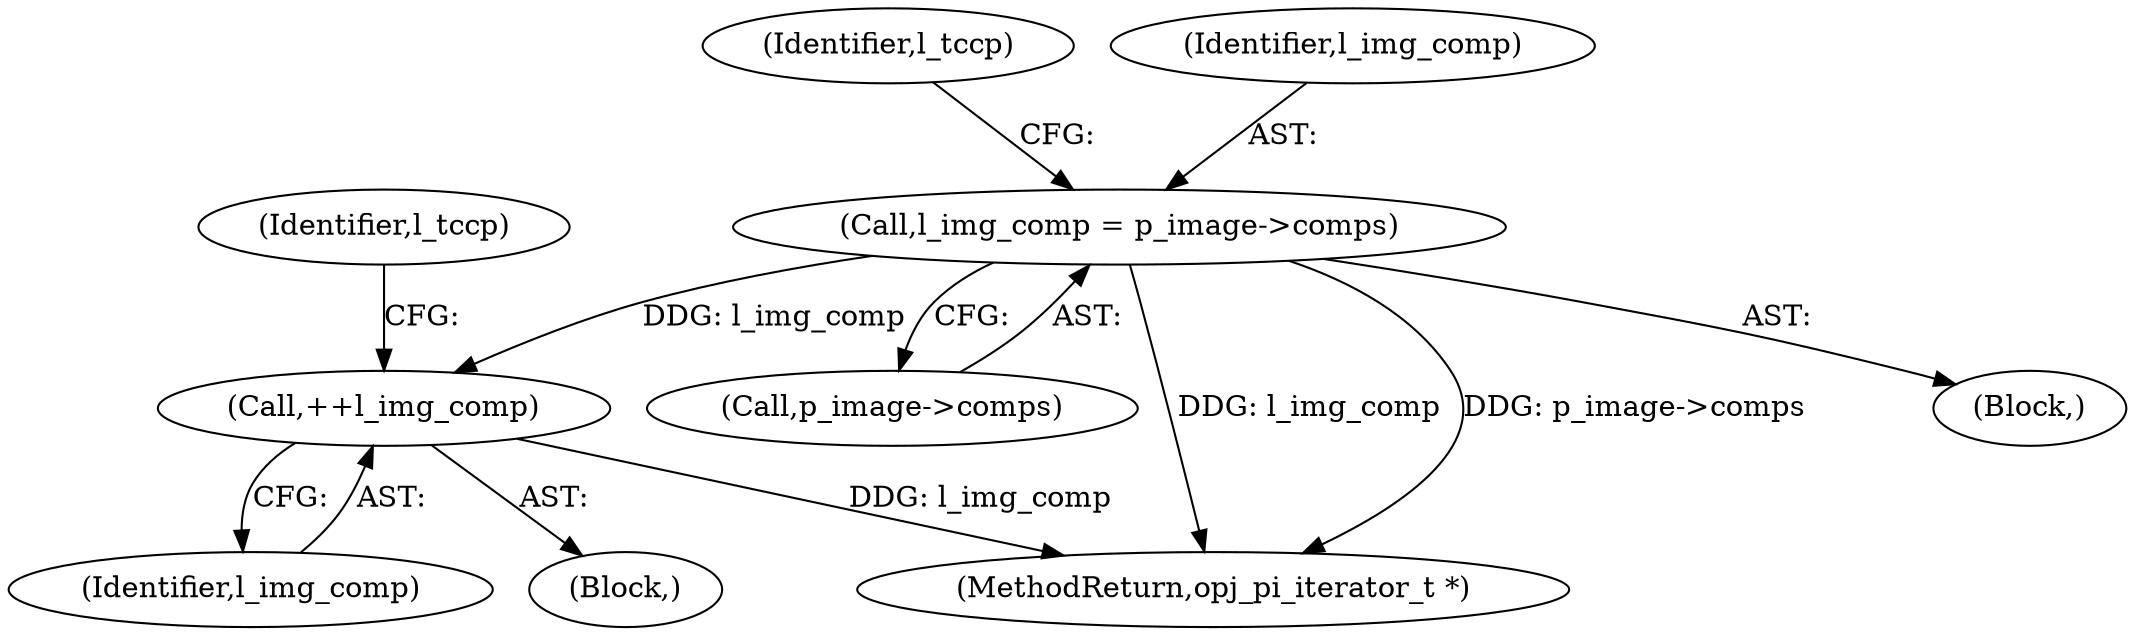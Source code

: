 digraph "0_openjpeg_c16bc057ba3f125051c9966cf1f5b68a05681de4@pointer" {
"1000369" [label="(Call,l_img_comp = p_image->comps)"];
"1000500" [label="(Call,++l_img_comp)"];
"1000371" [label="(Call,p_image->comps)"];
"1000696" [label="(MethodReturn,opj_pi_iterator_t *)"];
"1000375" [label="(Identifier,l_tccp)"];
"1000126" [label="(Block,)"];
"1000369" [label="(Call,l_img_comp = p_image->comps)"];
"1000500" [label="(Call,++l_img_comp)"];
"1000503" [label="(Identifier,l_tccp)"];
"1000501" [label="(Identifier,l_img_comp)"];
"1000370" [label="(Identifier,l_img_comp)"];
"1000430" [label="(Block,)"];
"1000369" -> "1000126"  [label="AST: "];
"1000369" -> "1000371"  [label="CFG: "];
"1000370" -> "1000369"  [label="AST: "];
"1000371" -> "1000369"  [label="AST: "];
"1000375" -> "1000369"  [label="CFG: "];
"1000369" -> "1000696"  [label="DDG: l_img_comp"];
"1000369" -> "1000696"  [label="DDG: p_image->comps"];
"1000369" -> "1000500"  [label="DDG: l_img_comp"];
"1000500" -> "1000430"  [label="AST: "];
"1000500" -> "1000501"  [label="CFG: "];
"1000501" -> "1000500"  [label="AST: "];
"1000503" -> "1000500"  [label="CFG: "];
"1000500" -> "1000696"  [label="DDG: l_img_comp"];
}
